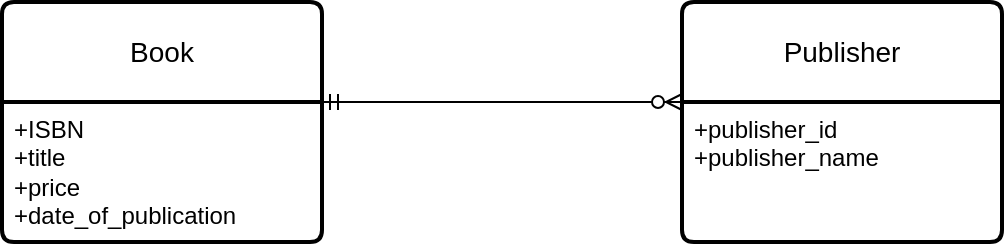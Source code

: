 <mxfile version="21.1.7" type="github">
  <diagram name="Page-1" id="7PempzgWiUFxhsi43Qc2">
    <mxGraphModel dx="578" dy="619" grid="1" gridSize="10" guides="1" tooltips="1" connect="1" arrows="1" fold="1" page="1" pageScale="1" pageWidth="850" pageHeight="1100" math="0" shadow="0">
      <root>
        <mxCell id="0" />
        <mxCell id="1" parent="0" />
        <mxCell id="DVCNsqTq3DFI-QCQyWfl-1" value="Book" style="swimlane;childLayout=stackLayout;horizontal=1;startSize=50;horizontalStack=0;rounded=1;fontSize=14;fontStyle=0;strokeWidth=2;resizeParent=0;resizeLast=1;shadow=0;dashed=0;align=center;arcSize=4;whiteSpace=wrap;html=1;" parent="1" vertex="1">
          <mxGeometry x="50" y="120" width="160" height="120" as="geometry" />
        </mxCell>
        <mxCell id="DVCNsqTq3DFI-QCQyWfl-2" value="+ISBN&lt;br&gt;+title&lt;br&gt;&lt;div&gt;+price&lt;/div&gt;&lt;div&gt;+date_of_publication&lt;br&gt;&lt;/div&gt;" style="align=left;strokeColor=none;fillColor=none;spacingLeft=4;fontSize=12;verticalAlign=top;resizable=0;rotatable=0;part=1;html=1;" parent="DVCNsqTq3DFI-QCQyWfl-1" vertex="1">
          <mxGeometry y="50" width="160" height="70" as="geometry" />
        </mxCell>
        <mxCell id="DVCNsqTq3DFI-QCQyWfl-3" value="Publisher" style="swimlane;childLayout=stackLayout;horizontal=1;startSize=50;horizontalStack=0;rounded=1;fontSize=14;fontStyle=0;strokeWidth=2;resizeParent=0;resizeLast=1;shadow=0;dashed=0;align=center;arcSize=4;whiteSpace=wrap;html=1;" parent="1" vertex="1">
          <mxGeometry x="390" y="120" width="160" height="120" as="geometry" />
        </mxCell>
        <mxCell id="DVCNsqTq3DFI-QCQyWfl-4" value="+publisher_id&lt;br&gt;+publisher_name&lt;br&gt;" style="align=left;strokeColor=none;fillColor=none;spacingLeft=4;fontSize=12;verticalAlign=top;resizable=0;rotatable=0;part=1;html=1;" parent="DVCNsqTq3DFI-QCQyWfl-3" vertex="1">
          <mxGeometry y="50" width="160" height="70" as="geometry" />
        </mxCell>
        <mxCell id="xl35bQk_xtfxMdvA1Ot9-1" value="" style="edgeStyle=entityRelationEdgeStyle;fontSize=12;html=1;endArrow=ERzeroToMany;startArrow=ERmandOne;rounded=0;entryX=0;entryY=0;entryDx=0;entryDy=0;exitX=1;exitY=0;exitDx=0;exitDy=0;" edge="1" parent="1" source="DVCNsqTq3DFI-QCQyWfl-2" target="DVCNsqTq3DFI-QCQyWfl-4">
          <mxGeometry width="100" height="100" relative="1" as="geometry">
            <mxPoint x="250" y="230" as="sourcePoint" />
            <mxPoint x="350" y="130" as="targetPoint" />
          </mxGeometry>
        </mxCell>
      </root>
    </mxGraphModel>
  </diagram>
</mxfile>
